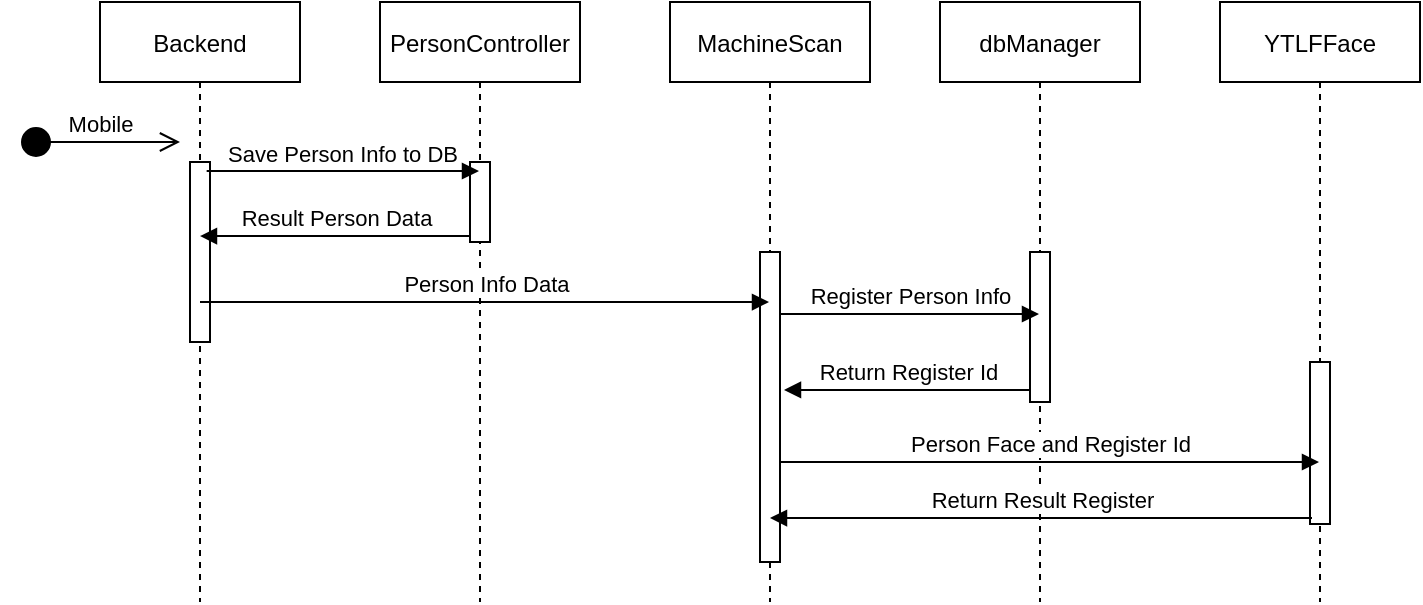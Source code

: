 <mxfile version="14.5.3" type="github">
  <diagram id="kgpKYQtTHZ0yAKxKKP6v" name="Page-1">
    <mxGraphModel dx="782" dy="459" grid="1" gridSize="10" guides="1" tooltips="1" connect="1" arrows="1" fold="1" page="1" pageScale="1" pageWidth="850" pageHeight="1100" math="0" shadow="0">
      <root>
        <mxCell id="0" />
        <mxCell id="1" parent="0" />
        <mxCell id="xruO2TvsmoogrMhLgpVZ-1" value="Backend" style="shape=umlLifeline;perimeter=lifelinePerimeter;container=1;collapsible=0;recursiveResize=0;rounded=0;shadow=0;strokeWidth=1;" vertex="1" parent="1">
          <mxGeometry x="140" y="420" width="100" height="300" as="geometry" />
        </mxCell>
        <mxCell id="xruO2TvsmoogrMhLgpVZ-2" value="" style="points=[];perimeter=orthogonalPerimeter;rounded=0;shadow=0;strokeWidth=1;" vertex="1" parent="xruO2TvsmoogrMhLgpVZ-1">
          <mxGeometry x="45" y="80" width="10" height="90" as="geometry" />
        </mxCell>
        <mxCell id="xruO2TvsmoogrMhLgpVZ-4" value="MachineScan" style="shape=umlLifeline;perimeter=lifelinePerimeter;container=1;collapsible=0;recursiveResize=0;rounded=0;shadow=0;strokeWidth=1;" vertex="1" parent="1">
          <mxGeometry x="425" y="420" width="100" height="300" as="geometry" />
        </mxCell>
        <mxCell id="xruO2TvsmoogrMhLgpVZ-5" value="" style="points=[];perimeter=orthogonalPerimeter;rounded=0;shadow=0;strokeWidth=1;" vertex="1" parent="xruO2TvsmoogrMhLgpVZ-4">
          <mxGeometry x="45" y="125" width="10" height="155" as="geometry" />
        </mxCell>
        <mxCell id="xruO2TvsmoogrMhLgpVZ-6" value="dbManager" style="shape=umlLifeline;perimeter=lifelinePerimeter;container=1;collapsible=0;recursiveResize=0;rounded=0;shadow=0;strokeWidth=1;" vertex="1" parent="1">
          <mxGeometry x="560" y="420" width="100" height="300" as="geometry" />
        </mxCell>
        <mxCell id="xruO2TvsmoogrMhLgpVZ-7" value="" style="points=[];perimeter=orthogonalPerimeter;rounded=0;shadow=0;strokeWidth=1;" vertex="1" parent="xruO2TvsmoogrMhLgpVZ-6">
          <mxGeometry x="45" y="125" width="10" height="75" as="geometry" />
        </mxCell>
        <mxCell id="xruO2TvsmoogrMhLgpVZ-8" value="YTLFFace" style="shape=umlLifeline;perimeter=lifelinePerimeter;container=1;collapsible=0;recursiveResize=0;rounded=0;shadow=0;strokeWidth=1;" vertex="1" parent="1">
          <mxGeometry x="700" y="420" width="100" height="300" as="geometry" />
        </mxCell>
        <mxCell id="xruO2TvsmoogrMhLgpVZ-9" value="" style="points=[];perimeter=orthogonalPerimeter;rounded=0;shadow=0;strokeWidth=1;" vertex="1" parent="xruO2TvsmoogrMhLgpVZ-8">
          <mxGeometry x="45" y="180" width="10" height="81" as="geometry" />
        </mxCell>
        <mxCell id="xruO2TvsmoogrMhLgpVZ-14" value="PersonController" style="shape=umlLifeline;perimeter=lifelinePerimeter;container=1;collapsible=0;recursiveResize=0;rounded=0;shadow=0;strokeWidth=1;" vertex="1" parent="1">
          <mxGeometry x="280" y="420" width="100" height="300" as="geometry" />
        </mxCell>
        <mxCell id="xruO2TvsmoogrMhLgpVZ-15" value="" style="points=[];perimeter=orthogonalPerimeter;rounded=0;shadow=0;strokeWidth=1;" vertex="1" parent="xruO2TvsmoogrMhLgpVZ-14">
          <mxGeometry x="45" y="80" width="10" height="40" as="geometry" />
        </mxCell>
        <mxCell id="xruO2TvsmoogrMhLgpVZ-17" value="Save Person Info to DB" style="html=1;verticalAlign=bottom;endArrow=block;exitX=0.833;exitY=0.05;exitDx=0;exitDy=0;exitPerimeter=0;" edge="1" parent="1" source="xruO2TvsmoogrMhLgpVZ-2" target="xruO2TvsmoogrMhLgpVZ-14">
          <mxGeometry width="80" relative="1" as="geometry">
            <mxPoint x="430" y="590" as="sourcePoint" />
            <mxPoint x="510" y="590" as="targetPoint" />
          </mxGeometry>
        </mxCell>
        <mxCell id="xruO2TvsmoogrMhLgpVZ-18" value="Result Person Data" style="html=1;verticalAlign=bottom;endArrow=block;entryX=0.5;entryY=0.429;entryDx=0;entryDy=0;entryPerimeter=0;" edge="1" parent="1">
          <mxGeometry width="80" relative="1" as="geometry">
            <mxPoint x="325" y="537" as="sourcePoint" />
            <mxPoint x="190" y="537.03" as="targetPoint" />
          </mxGeometry>
        </mxCell>
        <mxCell id="xruO2TvsmoogrMhLgpVZ-19" value="Person Info Data" style="html=1;verticalAlign=bottom;endArrow=block;exitX=0.5;exitY=0.778;exitDx=0;exitDy=0;exitPerimeter=0;" edge="1" parent="1" source="xruO2TvsmoogrMhLgpVZ-2" target="xruO2TvsmoogrMhLgpVZ-4">
          <mxGeometry width="80" relative="1" as="geometry">
            <mxPoint x="420" y="600" as="sourcePoint" />
            <mxPoint x="500" y="600" as="targetPoint" />
          </mxGeometry>
        </mxCell>
        <mxCell id="xruO2TvsmoogrMhLgpVZ-20" value="Mobile" style="html=1;verticalAlign=bottom;startArrow=circle;startFill=1;endArrow=open;startSize=6;endSize=8;" edge="1" parent="1">
          <mxGeometry width="80" relative="1" as="geometry">
            <mxPoint x="100" y="490" as="sourcePoint" />
            <mxPoint x="180" y="490" as="targetPoint" />
          </mxGeometry>
        </mxCell>
        <mxCell id="xruO2TvsmoogrMhLgpVZ-21" value="Register Person Info" style="html=1;verticalAlign=bottom;endArrow=block;exitX=1;exitY=0.2;exitDx=0;exitDy=0;exitPerimeter=0;" edge="1" parent="1" source="xruO2TvsmoogrMhLgpVZ-5" target="xruO2TvsmoogrMhLgpVZ-6">
          <mxGeometry width="80" relative="1" as="geometry">
            <mxPoint x="420" y="650" as="sourcePoint" />
            <mxPoint x="500" y="650" as="targetPoint" />
          </mxGeometry>
        </mxCell>
        <mxCell id="xruO2TvsmoogrMhLgpVZ-22" value="Return Register Id" style="html=1;verticalAlign=bottom;endArrow=block;entryX=1.2;entryY=0.445;entryDx=0;entryDy=0;entryPerimeter=0;" edge="1" parent="1" source="xruO2TvsmoogrMhLgpVZ-7" target="xruO2TvsmoogrMhLgpVZ-5">
          <mxGeometry width="80" relative="1" as="geometry">
            <mxPoint x="420" y="650" as="sourcePoint" />
            <mxPoint x="500" y="650" as="targetPoint" />
          </mxGeometry>
        </mxCell>
        <mxCell id="xruO2TvsmoogrMhLgpVZ-23" value="Person Face and Register Id" style="html=1;verticalAlign=bottom;endArrow=block;" edge="1" parent="1" target="xruO2TvsmoogrMhLgpVZ-8">
          <mxGeometry width="80" relative="1" as="geometry">
            <mxPoint x="480" y="650" as="sourcePoint" />
            <mxPoint x="500" y="650" as="targetPoint" />
          </mxGeometry>
        </mxCell>
        <mxCell id="xruO2TvsmoogrMhLgpVZ-24" value="Return Result Register" style="html=1;verticalAlign=bottom;endArrow=block;exitX=0.1;exitY=0.963;exitDx=0;exitDy=0;exitPerimeter=0;" edge="1" parent="1" source="xruO2TvsmoogrMhLgpVZ-9" target="xruO2TvsmoogrMhLgpVZ-4">
          <mxGeometry width="80" relative="1" as="geometry">
            <mxPoint x="420" y="650" as="sourcePoint" />
            <mxPoint x="500" y="650" as="targetPoint" />
          </mxGeometry>
        </mxCell>
      </root>
    </mxGraphModel>
  </diagram>
</mxfile>

